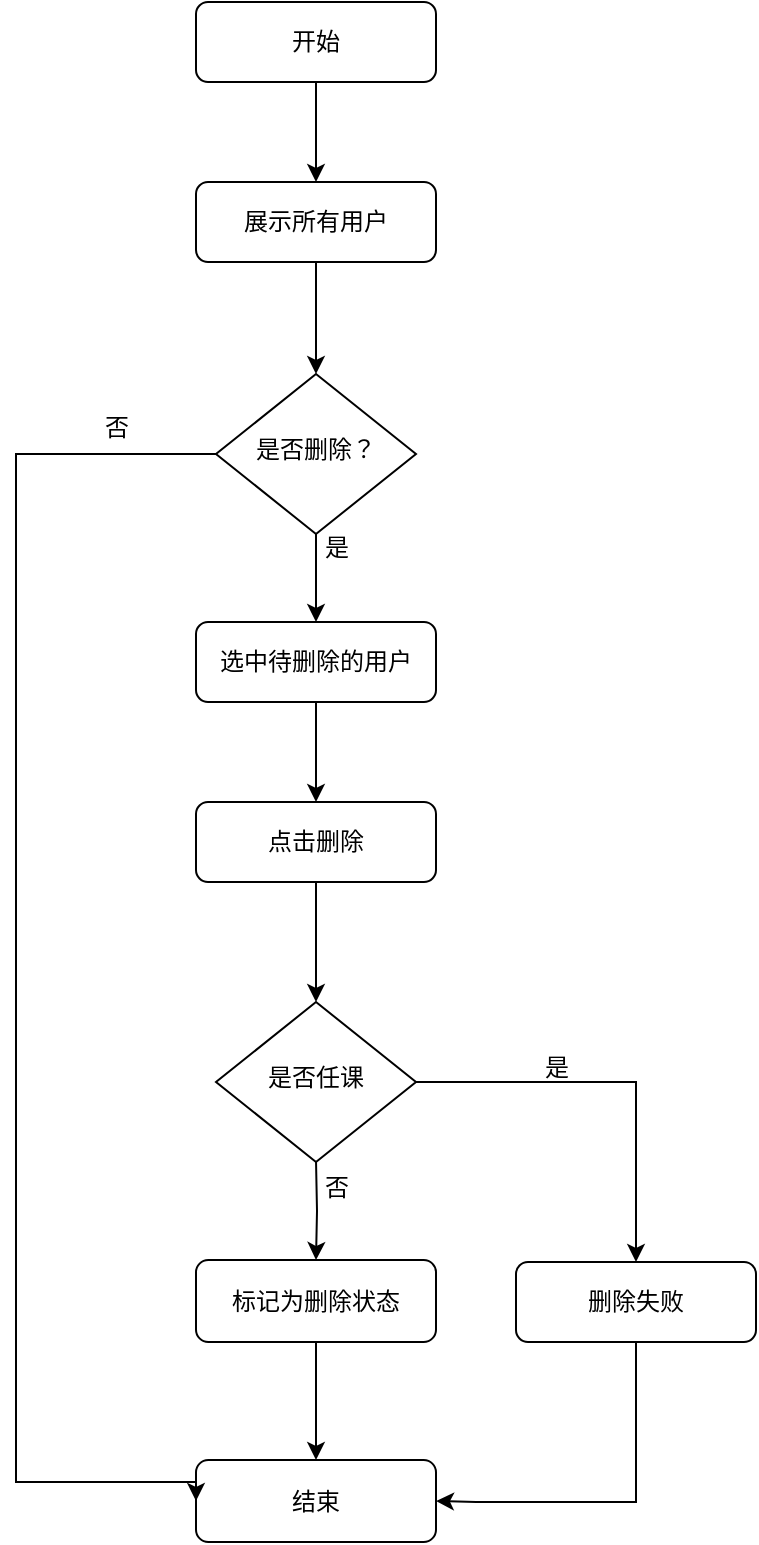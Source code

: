 <mxfile version="22.0.4" type="github">
  <diagram name="第 1 页" id="iM-l6788GCCZ5Nx3oh5J">
    <mxGraphModel dx="1562" dy="913" grid="1" gridSize="10" guides="1" tooltips="1" connect="1" arrows="1" fold="1" page="1" pageScale="1" pageWidth="827" pageHeight="1169" math="0" shadow="0">
      <root>
        <mxCell id="0" />
        <mxCell id="1" parent="0" />
        <mxCell id="Ry-IGKFirfQeynv68Gxh-1" value="" style="edgeStyle=orthogonalEdgeStyle;rounded=0;orthogonalLoop=1;jettySize=auto;html=1;" parent="1" source="Ry-IGKFirfQeynv68Gxh-2" edge="1">
          <mxGeometry relative="1" as="geometry">
            <mxPoint x="230" y="180" as="targetPoint" />
          </mxGeometry>
        </mxCell>
        <mxCell id="Ry-IGKFirfQeynv68Gxh-2" value="开始" style="rounded=1;whiteSpace=wrap;html=1;fontSize=12;glass=0;strokeWidth=1;shadow=0;" parent="1" vertex="1">
          <mxGeometry x="170" y="90" width="120" height="40" as="geometry" />
        </mxCell>
        <mxCell id="Ry-IGKFirfQeynv68Gxh-8" value="" style="edgeStyle=orthogonalEdgeStyle;rounded=0;orthogonalLoop=1;jettySize=auto;html=1;exitX=0.5;exitY=1;exitDx=0;exitDy=0;" parent="1" source="Ry-IGKFirfQeynv68Gxh-15" edge="1">
          <mxGeometry relative="1" as="geometry">
            <mxPoint x="230" y="480" as="sourcePoint" />
            <mxPoint x="230" y="590" as="targetPoint" />
          </mxGeometry>
        </mxCell>
        <mxCell id="Ry-IGKFirfQeynv68Gxh-10" value="" style="edgeStyle=orthogonalEdgeStyle;rounded=0;orthogonalLoop=1;jettySize=auto;html=1;" parent="1" source="Ry-IGKFirfQeynv68Gxh-11" target="Ry-IGKFirfQeynv68Gxh-22" edge="1">
          <mxGeometry relative="1" as="geometry" />
        </mxCell>
        <mxCell id="Ry-IGKFirfQeynv68Gxh-11" value="标记为删除状态" style="rounded=1;whiteSpace=wrap;html=1;fontSize=12;glass=0;strokeWidth=1;shadow=0;" parent="1" vertex="1">
          <mxGeometry x="170" y="719" width="120" height="41" as="geometry" />
        </mxCell>
        <mxCell id="Ry-IGKFirfQeynv68Gxh-13" value="" style="edgeStyle=orthogonalEdgeStyle;rounded=0;orthogonalLoop=1;jettySize=auto;html=1;" parent="1" source="Ry-IGKFirfQeynv68Gxh-14" target="Ry-IGKFirfQeynv68Gxh-15" edge="1">
          <mxGeometry relative="1" as="geometry" />
        </mxCell>
        <mxCell id="Ry-IGKFirfQeynv68Gxh-14" value="选中待删除的用户" style="rounded=1;whiteSpace=wrap;html=1;fontSize=12;glass=0;strokeWidth=1;shadow=0;" parent="1" vertex="1">
          <mxGeometry x="170" y="400" width="120" height="40" as="geometry" />
        </mxCell>
        <mxCell id="Ry-IGKFirfQeynv68Gxh-15" value="点击删除" style="rounded=1;whiteSpace=wrap;html=1;fontSize=12;glass=0;strokeWidth=1;shadow=0;" parent="1" vertex="1">
          <mxGeometry x="170" y="490" width="120" height="40" as="geometry" />
        </mxCell>
        <mxCell id="Ry-IGKFirfQeynv68Gxh-16" value="" style="edgeStyle=orthogonalEdgeStyle;rounded=0;orthogonalLoop=1;jettySize=auto;html=1;" parent="1" target="Ry-IGKFirfQeynv68Gxh-11" edge="1">
          <mxGeometry relative="1" as="geometry">
            <mxPoint x="230" y="669" as="sourcePoint" />
          </mxGeometry>
        </mxCell>
        <mxCell id="Ry-IGKFirfQeynv68Gxh-22" value="结束" style="rounded=1;whiteSpace=wrap;html=1;fontSize=12;glass=0;strokeWidth=1;shadow=0;" parent="1" vertex="1">
          <mxGeometry x="170" y="819" width="120" height="41" as="geometry" />
        </mxCell>
        <mxCell id="Ry-IGKFirfQeynv68Gxh-30" value="" style="edgeStyle=orthogonalEdgeStyle;rounded=0;orthogonalLoop=1;jettySize=auto;html=1;entryX=0.5;entryY=0;entryDx=0;entryDy=0;" parent="1" source="Ry-IGKFirfQeynv68Gxh-23" target="Ry-IGKFirfQeynv68Gxh-28" edge="1">
          <mxGeometry relative="1" as="geometry">
            <mxPoint x="360" y="630" as="targetPoint" />
          </mxGeometry>
        </mxCell>
        <mxCell id="Ry-IGKFirfQeynv68Gxh-23" value="是否任课" style="rhombus;whiteSpace=wrap;html=1;shadow=0;fontFamily=Helvetica;fontSize=12;align=center;strokeWidth=1;spacing=6;spacingTop=-4;" parent="1" vertex="1">
          <mxGeometry x="180" y="590" width="100" height="80" as="geometry" />
        </mxCell>
        <mxCell id="Ry-IGKFirfQeynv68Gxh-24" value="否" style="text;html=1;align=center;verticalAlign=middle;resizable=0;points=[];autosize=1;strokeColor=none;fillColor=none;" parent="1" vertex="1">
          <mxGeometry x="220" y="668" width="40" height="30" as="geometry" />
        </mxCell>
        <mxCell id="Ry-IGKFirfQeynv68Gxh-33" value="" style="edgeStyle=orthogonalEdgeStyle;rounded=0;orthogonalLoop=1;jettySize=auto;html=1;entryX=1;entryY=0.5;entryDx=0;entryDy=0;" parent="1" source="Ry-IGKFirfQeynv68Gxh-28" target="Ry-IGKFirfQeynv68Gxh-22" edge="1">
          <mxGeometry relative="1" as="geometry">
            <mxPoint x="390" y="830" as="targetPoint" />
            <Array as="points">
              <mxPoint x="390" y="840" />
              <mxPoint x="310" y="840" />
            </Array>
          </mxGeometry>
        </mxCell>
        <mxCell id="Ry-IGKFirfQeynv68Gxh-28" value="删除失败" style="rounded=1;whiteSpace=wrap;html=1;fontSize=12;glass=0;strokeWidth=1;shadow=0;" parent="1" vertex="1">
          <mxGeometry x="330" y="720" width="120" height="40" as="geometry" />
        </mxCell>
        <mxCell id="Ry-IGKFirfQeynv68Gxh-31" value="是" style="text;html=1;align=center;verticalAlign=middle;resizable=0;points=[];autosize=1;strokeColor=none;fillColor=none;" parent="1" vertex="1">
          <mxGeometry x="330" y="608" width="40" height="30" as="geometry" />
        </mxCell>
        <mxCell id="fA-pnhs-dIzGvObmH3j6-3" value="" style="edgeStyle=orthogonalEdgeStyle;rounded=0;orthogonalLoop=1;jettySize=auto;html=1;" edge="1" parent="1" source="fA-pnhs-dIzGvObmH3j6-1" target="fA-pnhs-dIzGvObmH3j6-2">
          <mxGeometry relative="1" as="geometry" />
        </mxCell>
        <mxCell id="fA-pnhs-dIzGvObmH3j6-1" value="展示所有用户" style="rounded=1;whiteSpace=wrap;html=1;fontSize=12;glass=0;strokeWidth=1;shadow=0;" vertex="1" parent="1">
          <mxGeometry x="170" y="180" width="120" height="40" as="geometry" />
        </mxCell>
        <mxCell id="fA-pnhs-dIzGvObmH3j6-4" value="" style="edgeStyle=orthogonalEdgeStyle;rounded=0;orthogonalLoop=1;jettySize=auto;html=1;" edge="1" parent="1" source="fA-pnhs-dIzGvObmH3j6-2" target="Ry-IGKFirfQeynv68Gxh-14">
          <mxGeometry relative="1" as="geometry" />
        </mxCell>
        <mxCell id="fA-pnhs-dIzGvObmH3j6-7" value="" style="edgeStyle=orthogonalEdgeStyle;rounded=0;orthogonalLoop=1;jettySize=auto;html=1;entryX=0;entryY=0.5;entryDx=0;entryDy=0;" edge="1" parent="1" source="fA-pnhs-dIzGvObmH3j6-2" target="Ry-IGKFirfQeynv68Gxh-22">
          <mxGeometry relative="1" as="geometry">
            <mxPoint x="120" y="310" as="targetPoint" />
            <Array as="points">
              <mxPoint x="80" y="316" />
              <mxPoint x="80" y="830" />
            </Array>
          </mxGeometry>
        </mxCell>
        <mxCell id="fA-pnhs-dIzGvObmH3j6-2" value="是否删除？" style="rhombus;whiteSpace=wrap;html=1;shadow=0;fontFamily=Helvetica;fontSize=12;align=center;strokeWidth=1;spacing=6;spacingTop=-4;" vertex="1" parent="1">
          <mxGeometry x="180" y="276" width="100" height="80" as="geometry" />
        </mxCell>
        <mxCell id="fA-pnhs-dIzGvObmH3j6-5" value="是" style="text;html=1;align=center;verticalAlign=middle;resizable=0;points=[];autosize=1;strokeColor=none;fillColor=none;" vertex="1" parent="1">
          <mxGeometry x="220" y="348" width="40" height="30" as="geometry" />
        </mxCell>
        <mxCell id="fA-pnhs-dIzGvObmH3j6-8" value="否" style="text;html=1;align=center;verticalAlign=middle;resizable=0;points=[];autosize=1;strokeColor=none;fillColor=none;" vertex="1" parent="1">
          <mxGeometry x="110" y="288" width="40" height="30" as="geometry" />
        </mxCell>
      </root>
    </mxGraphModel>
  </diagram>
</mxfile>
